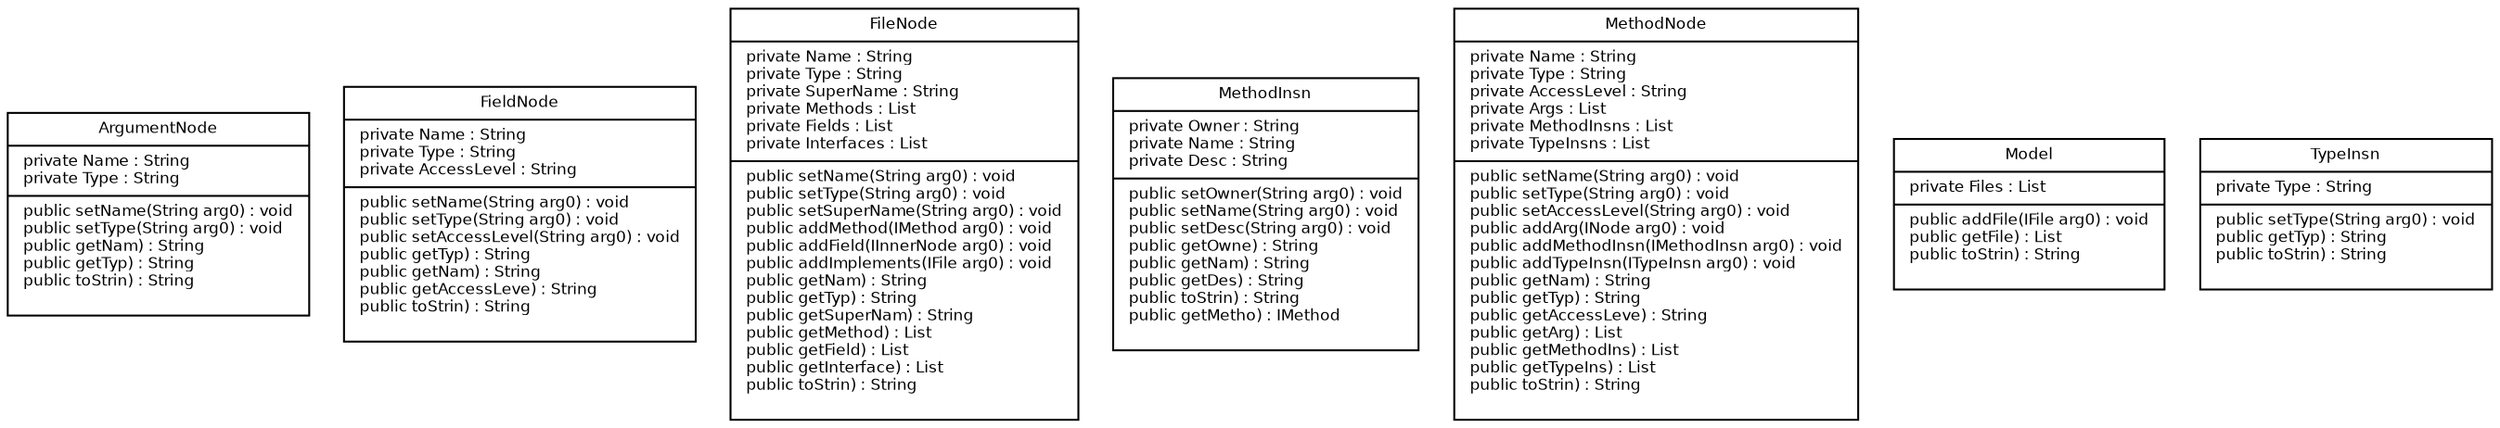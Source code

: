 digraph G {
	fontname = "Bitstream Vera Sans" 
	fontsize = 8 
	node [
		fontname = "Bitstream Vera Sans" 
		fontsize = 8 
		shape = "record"
	] 
	edge [
		fontname = "Bitstream Vera Sans" 
		fontsize = 8
	]
	nodes_ArgumentNode [ 
		label = "{ArgumentNode|private Name : String\lprivate Type : String\l|public setName(String arg0) : void\lpublic setType(String arg0) : void\lpublic getNam) : String\lpublic getTyp) : String\lpublic toStrin) : String\l\l}" 
	]
	nodes_FieldNode [ 
		label = "{FieldNode|private Name : String\lprivate Type : String\lprivate AccessLevel : String\l|public setName(String arg0) : void\lpublic setType(String arg0) : void\lpublic setAccessLevel(String arg0) : void\lpublic getTyp) : String\lpublic getNam) : String\lpublic getAccessLeve) : String\lpublic toStrin) : String\l\l}" 
	]
	nodes_FileNode [ 
		label = "{FileNode|private Name : String\lprivate Type : String\lprivate SuperName : String\lprivate Methods : List\lprivate Fields : List\lprivate Interfaces : List\l|public setName(String arg0) : void\lpublic setType(String arg0) : void\lpublic setSuperName(String arg0) : void\lpublic addMethod(IMethod arg0) : void\lpublic addField(IInnerNode arg0) : void\lpublic addImplements(IFile arg0) : void\lpublic getNam) : String\lpublic getTyp) : String\lpublic getSuperNam) : String\lpublic getMethod) : List\lpublic getField) : List\lpublic getInterface) : List\lpublic toStrin) : String\l\l}" 
	]
	nodes_MethodInsn [ 
		label = "{MethodInsn|private Owner : String\lprivate Name : String\lprivate Desc : String\l|public setOwner(String arg0) : void\lpublic setName(String arg0) : void\lpublic setDesc(String arg0) : void\lpublic getOwne) : String\lpublic getNam) : String\lpublic getDes) : String\lpublic toStrin) : String\lpublic getMetho) : IMethod\l\l}" 
	]
	nodes_MethodNode [ 
		label = "{MethodNode|private Name : String\lprivate Type : String\lprivate AccessLevel : String\lprivate Args : List\lprivate MethodInsns : List\lprivate TypeInsns : List\l|public setName(String arg0) : void\lpublic setType(String arg0) : void\lpublic setAccessLevel(String arg0) : void\lpublic addArg(INode arg0) : void\lpublic addMethodInsn(IMethodInsn arg0) : void\lpublic addTypeInsn(ITypeInsn arg0) : void\lpublic getNam) : String\lpublic getTyp) : String\lpublic getAccessLeve) : String\lpublic getArg) : List\lpublic getMethodIns) : List\lpublic getTypeIns) : List\lpublic toStrin) : String\l\l}" 
	]
	nodes_Model [ 
		label = "{Model|private Files : List\l|public addFile(IFile arg0) : void\lpublic getFile) : List\lpublic toStrin) : String\l\l}" 
	]
	nodes_TypeInsn [ 
		label = "{TypeInsn|private Type : String\l|public setType(String arg0) : void\lpublic getTyp) : String\lpublic toStrin) : String\l\l}" 
	]
	
}